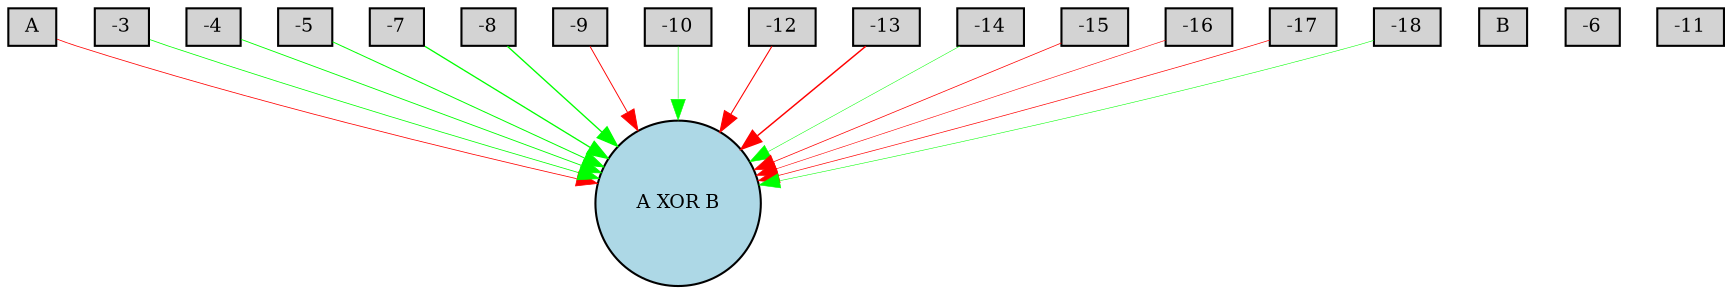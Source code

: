 digraph {
	node [fontsize=9 height=0.2 shape=circle width=0.2]
	A [fillcolor=lightgray shape=box style=filled]
	B [fillcolor=lightgray shape=box style=filled]
	-3 [fillcolor=lightgray shape=box style=filled]
	-4 [fillcolor=lightgray shape=box style=filled]
	-5 [fillcolor=lightgray shape=box style=filled]
	-6 [fillcolor=lightgray shape=box style=filled]
	-7 [fillcolor=lightgray shape=box style=filled]
	-8 [fillcolor=lightgray shape=box style=filled]
	-9 [fillcolor=lightgray shape=box style=filled]
	-10 [fillcolor=lightgray shape=box style=filled]
	-11 [fillcolor=lightgray shape=box style=filled]
	-12 [fillcolor=lightgray shape=box style=filled]
	-13 [fillcolor=lightgray shape=box style=filled]
	-14 [fillcolor=lightgray shape=box style=filled]
	-15 [fillcolor=lightgray shape=box style=filled]
	-16 [fillcolor=lightgray shape=box style=filled]
	-17 [fillcolor=lightgray shape=box style=filled]
	-18 [fillcolor=lightgray shape=box style=filled]
	"A XOR B" [fillcolor=lightblue style=filled]
	A -> "A XOR B" [color=red penwidth=0.37455753516138945 style=solid]
	-3 -> "A XOR B" [color=green penwidth=0.3704631071183452 style=solid]
	-4 -> "A XOR B" [color=green penwidth=0.41873619312118904 style=solid]
	-5 -> "A XOR B" [color=green penwidth=0.4722956391423949 style=solid]
	-7 -> "A XOR B" [color=green penwidth=0.6259984715662422 style=solid]
	-8 -> "A XOR B" [color=green penwidth=0.6488301702465475 style=solid]
	-9 -> "A XOR B" [color=red penwidth=0.4468384634829513 style=solid]
	-10 -> "A XOR B" [color=green penwidth=0.24400215732250985 style=solid]
	-12 -> "A XOR B" [color=red penwidth=0.5145710587831896 style=solid]
	-13 -> "A XOR B" [color=red penwidth=0.6983352915636823 style=solid]
	-14 -> "A XOR B" [color=green penwidth=0.24194043235330628 style=solid]
	-15 -> "A XOR B" [color=red penwidth=0.35468858131588066 style=solid]
	-16 -> "A XOR B" [color=red penwidth=0.28208098182423147 style=solid]
	-17 -> "A XOR B" [color=red penwidth=0.3284008392379388 style=solid]
	-18 -> "A XOR B" [color=green penwidth=0.25832083486546964 style=solid]
}
